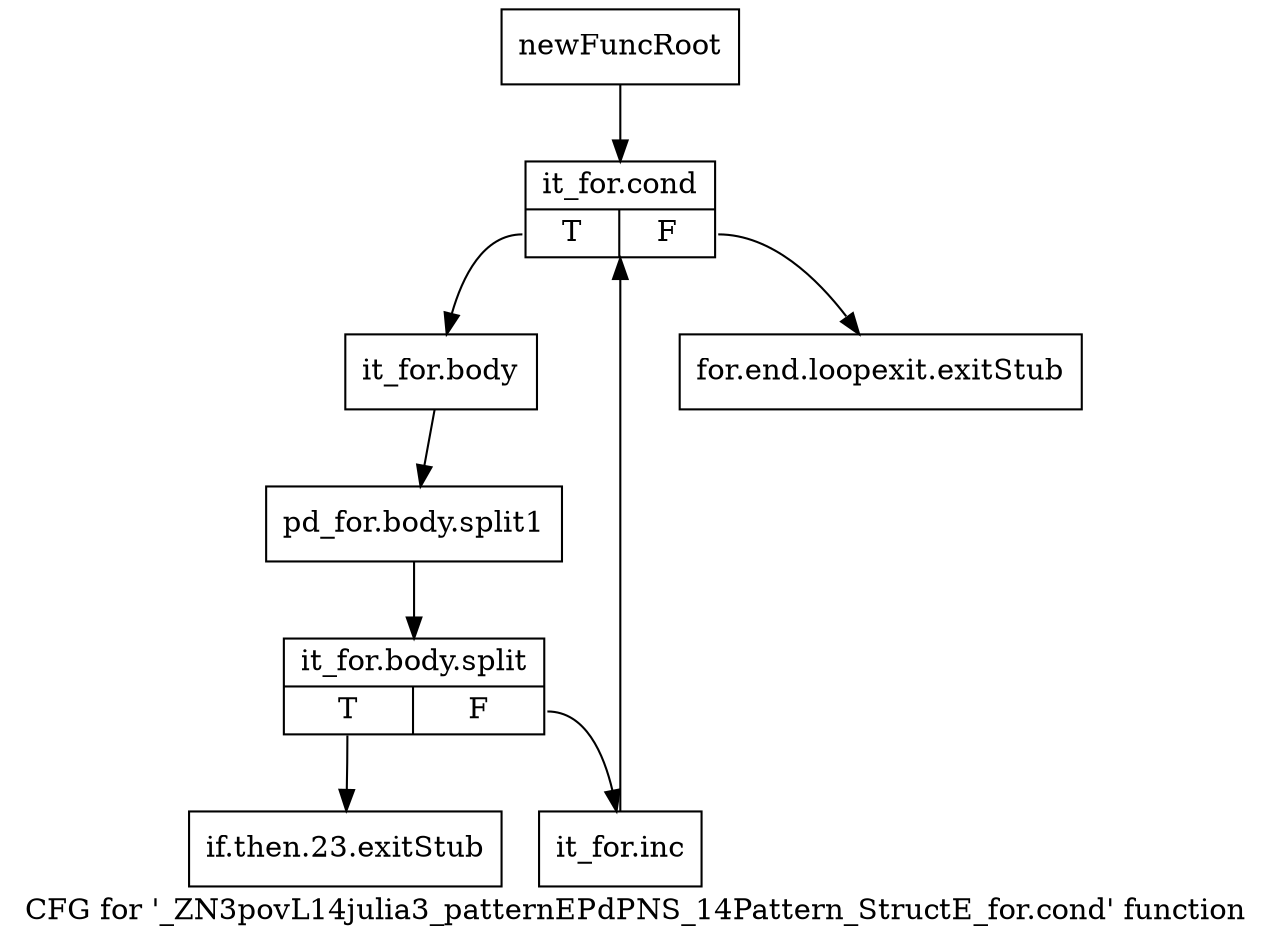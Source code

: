 digraph "CFG for '_ZN3povL14julia3_patternEPdPNS_14Pattern_StructE_for.cond' function" {
	label="CFG for '_ZN3povL14julia3_patternEPdPNS_14Pattern_StructE_for.cond' function";

	Node0x298c6e0 [shape=record,label="{newFuncRoot}"];
	Node0x298c6e0 -> Node0x298c7d0;
	Node0x298c730 [shape=record,label="{for.end.loopexit.exitStub}"];
	Node0x298c780 [shape=record,label="{if.then.23.exitStub}"];
	Node0x298c7d0 [shape=record,label="{it_for.cond|{<s0>T|<s1>F}}"];
	Node0x298c7d0:s0 -> Node0x298c820;
	Node0x298c7d0:s1 -> Node0x298c730;
	Node0x298c820 [shape=record,label="{it_for.body}"];
	Node0x298c820 -> Node0x390d1d0;
	Node0x390d1d0 [shape=record,label="{pd_for.body.split1}"];
	Node0x390d1d0 -> Node0x390c5c0;
	Node0x390c5c0 [shape=record,label="{it_for.body.split|{<s0>T|<s1>F}}"];
	Node0x390c5c0:s0 -> Node0x298c780;
	Node0x390c5c0:s1 -> Node0x298c870;
	Node0x298c870 [shape=record,label="{it_for.inc}"];
	Node0x298c870 -> Node0x298c7d0;
}
